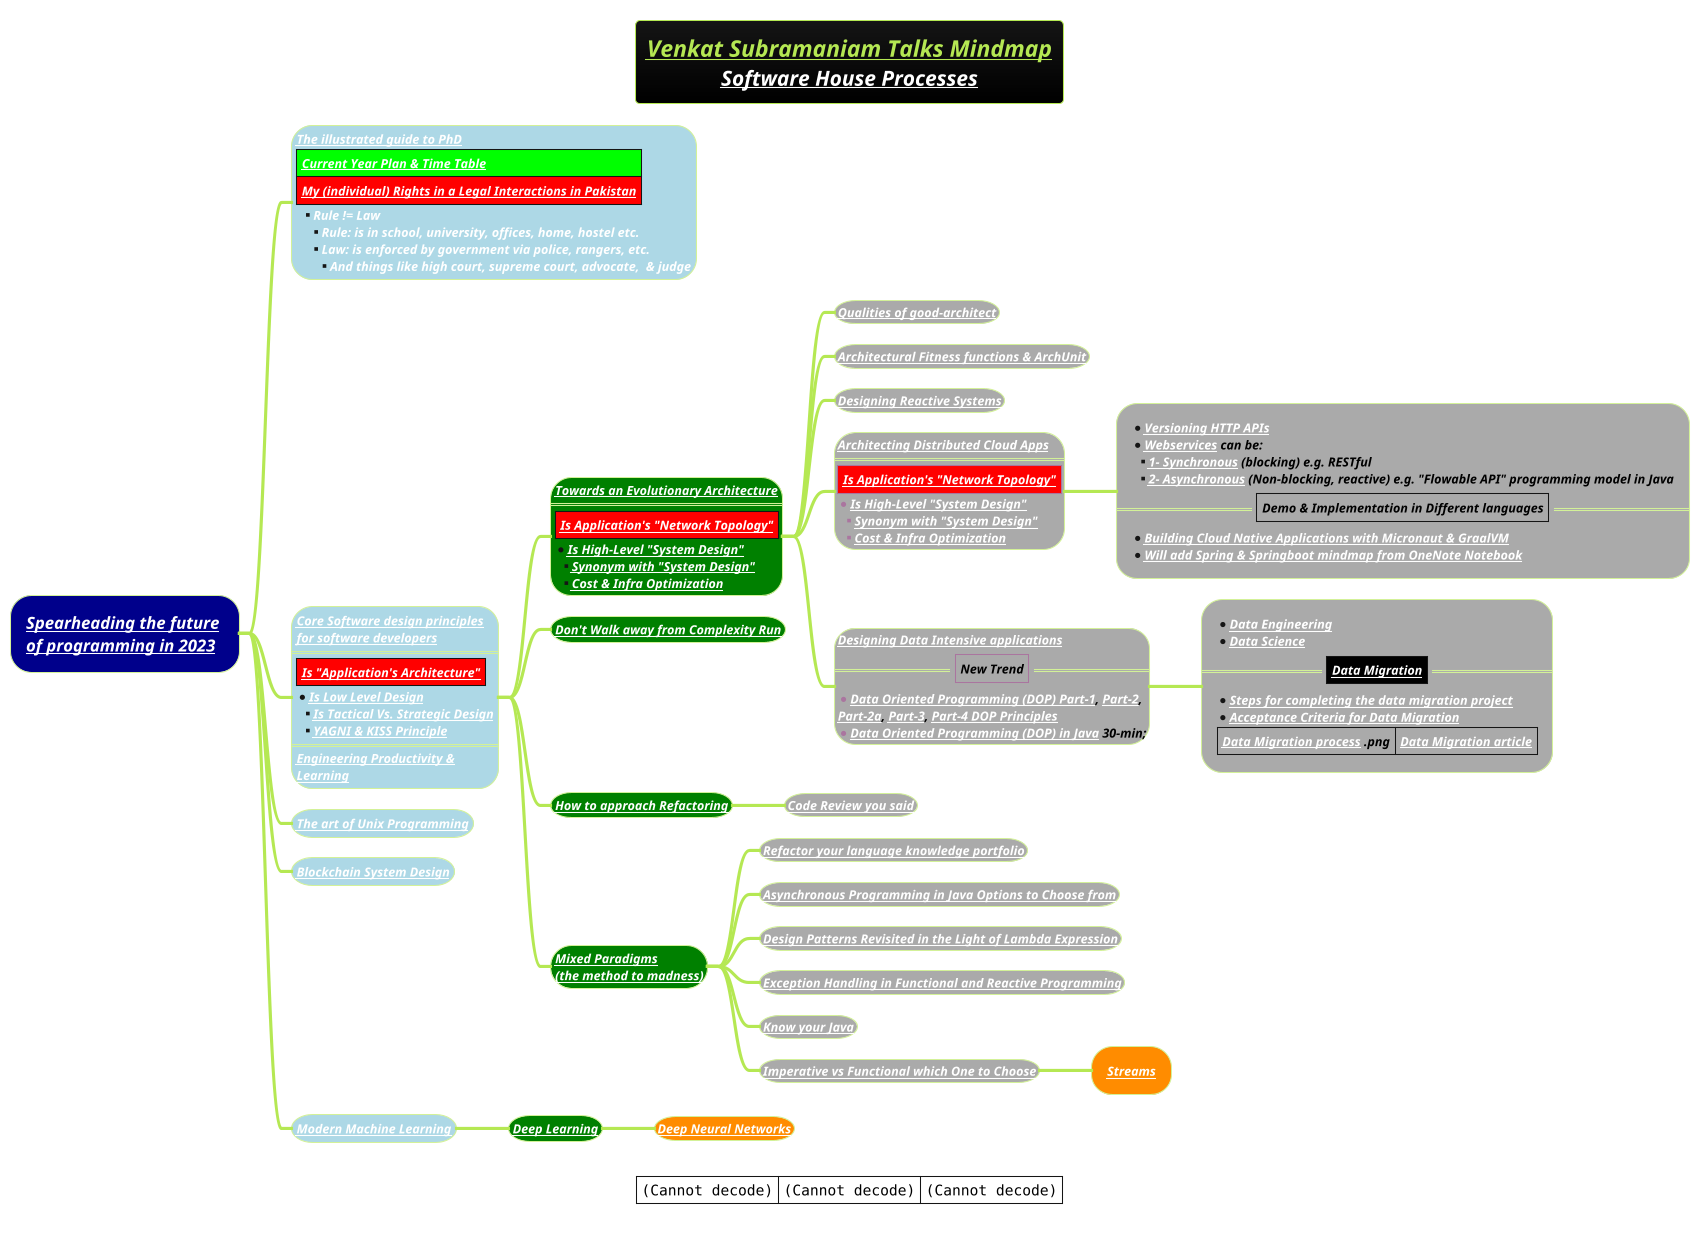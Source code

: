 @startmindmap
title =<i><b><u><size:18>Venkat Subramaniam Talks Mindmap \n<i>[[docs/1-business-analyst/client-management/software-house/Software-House-Processes.puml Software House Processes]]
!theme hacker
caption |<img:images/img_778.png>|<img:images/img_766.png>|<img:images/img_769.png>|
*[#darkblue] <i><color #black>[[docs/3-programming-languages/Venkat-Subramaniam/Spearheading-the-future-of-programming-2023.puml Spearheading the future]] \n<i><color #black>[[docs/3-programming-languages/Venkat-Subramaniam/Spearheading-the-future-of-programming-2023.puml of programming in 2023]]
**[#lightblue]:<color:white><i><size:12>[[docs/3-programming-languages/Venkat-Subramaniam/the-illustrated-guide-to-PhD.puml The illustrated guide to PhD]]
|<#lime><color:white><i><size:12>[[docs/3-programming-languages/Venkat-Subramaniam/current-year-plan.puml Current Year Plan & Time Table]]|
|<#red><color:white><i><size:12>[[docs/3-programming-languages/Venkat-Subramaniam/My-Rights-in-Legal-Interactions-in-Pakistan.puml My (individual) Rights in a Legal Interactions in Pakistan]]|
**<color:white><i><size:12>Rule != Law
***<color:white><i><size:12>Rule: is in school, university, offices, home, hostel etc.
***<color:white><i><size:12>Law: is enforced by government via police, rangers, etc.
****<color:white><i><size:12>And things like high court, supreme court, advocate,  & judge;

**[#lightblue]:<color:white><i><size:12>[[docs/3-programming-languages/Venkat-Subramaniam/Core-Software-design-principles-for-software-developers.puml Core Software design principles]]
<color:white><i><size:12>[[docs/3-programming-languages/Venkat-Subramaniam/Core-Software-design-principles-for-software-developers.puml for software developers]]
====
|<#red><b><i><color #black><size:12>[[docs/3-programming-languages/Venkat-Subramaniam/images/img_149.png Is "Application's Architecture"]]|
*<b><i><color #black><size:12>[[docs/3-programming-languages/Venkat-Subramaniam/Towards-an-Evolutionary-Architecture.puml Is Low Level Design]]
**<b><i><color #black><size:12>[[docs/3-programming-languages/Venkat-Subramaniam/Core-Software-design-principles-for-software-developers.puml Is Tactical Vs. Strategic Design]]
**<b><i><color #black><size:12>[[docs/3-programming-languages/Venkat-Subramaniam/Towards-an-Evolutionary-Architecture.puml YAGNI & KISS Principle]]
====
<b><i><color #black><size:12>[[docs/3-programming-languages/Venkat-Subramaniam/Engineering-Productivity-and-Learning.puml Engineering Productivity &]]
<b><i><color #black><size:12>[[docs/3-programming-languages/Venkat-Subramaniam/Engineering-Productivity-and-Learning.puml Learning]];

***[#green]:<b><i><color #black><size:12>[[docs/3-programming-languages/Venkat-Subramaniam/Towards-an-Evolutionary-Architecture.puml Towards an Evolutionary Architecture]]
====
|<#red><b><i><color #black><size:12>[[docs/3-programming-languages/Venkat-Subramaniam/images/img_149.png Is Application's "Network Topology"]]|
*<b><i><color #black><size:12>[[docs/3-programming-languages/Venkat-Subramaniam/Architecting-Distributed-Cloud-Apps.puml Is High-Level "System Design"]]
**<b><i><color #black><size:12>[[docs/3-programming-languages/Venkat-Subramaniam/Architecting-Distributed-Cloud-Apps.puml Synonym with "System Design"]]
**<b><i><color #black><size:12>[[docs/3-programming-languages/Venkat-Subramaniam/Architecting-Distributed-Cloud-Apps.puml Cost & Infra Optimization]];

****[#a] <b><i><color #black><size:12>[[docs/3-programming-languages/Venkat-Subramaniam/Qualities-of-good-architect.puml Qualities of good-architect]]
****[#a] <b><i><color #black><size:12>[[docs/3-programming-languages/Venkat-Subramaniam/Qualities-of-good-architect.puml Architectural Fitness functions & ArchUnit]]
****[#a] <b><i><color #black><size:12>[[docs/3-programming-languages/Venkat-Subramaniam/Designing-Reactive-Systems.puml Designing Reactive Systems]]

****[#a]:<b><i><color #black><size:12>[[docs/3-programming-languages/Venkat-Subramaniam/Architecting-Distributed-Cloud-Apps.puml Architecting Distributed Cloud Apps]]
====
|<#red><b><i><color #black><size:12>[[docs/3-programming-languages/Venkat-Subramaniam/images/img_149.png Is Application's "Network Topology"]]|
*<b><i><color #black><size:12>[[docs/3-programming-languages/Venkat-Subramaniam/Architecting-Distributed-Cloud-Apps.puml Is High-Level "System Design"]]
**<b><i><color #black><size:12>[[docs/3-programming-languages/Venkat-Subramaniam/Architecting-Distributed-Cloud-Apps.puml Synonym with "System Design"]]
**<b><i><color #black><size:12>[[docs/3-programming-languages/Venkat-Subramaniam/Architecting-Distributed-Cloud-Apps.puml Cost & Infra Optimization]];

*****[#a]:*<b><i><color #black><size:12>[[docs/3-programming-languages/Venkat-Subramaniam/Architecting-Distributed-Cloud-Apps.puml Versioning HTTP APIs]]
*<b><i><color #black><size:12>[[docs/3-programming-languages/Venkat-Subramaniam/webservice.puml Webservices]] can be:
**<b><i><color #black><size:12>[[https://www.youtube.com/watch?v=eWljhk1RvCM&list=PL9XzOCngAkqs0Q8ZRdafnSYExKQurZrBY&index=21&ab_channel=JeffreyRichter 1- Synchronous]] (blocking) e.g. RESTful
**<b><i><color #black><size:12>[[https://www.youtube.com/watch?v=Tu9WGaePtBA&list=PL9XzOCngAkqs0Q8ZRdafnSYExKQurZrBY&index=27&ab_channel=JeffreyRichter 2- Asynchronous]] (Non-blocking, reactive) e.g. "Flowable API" programming model in Java
==|<b><i><color #black><size:12>Demo & Implementation in Different languages|==
*<b><i><color #black><size:12>[[docs/3-programming-languages/Venkat-Subramaniam/Building-Cloud-Native-Applications-with-Micronaut-and-GraalVM.puml Building Cloud Native Applications with Micronaut & GraalVM]]
*<b><i><color #black><size:12>[[docs/3-programming-languages/Venkat-Subramaniam/Building-Cloud-Native-Applications-with-Micronaut-and-GraalVM.puml Will add Spring & Springboot mindmap from OneNote Notebook]];

****[#a]:<b><i><color #black><size:12>[[docs/books/1-books-backlog/DBMS/Designing-Data-Intensive-Applications.puml Designing Data Intensive applications]]
==|<b><i><color #black><size:12>New Trend|==
*<b><i><color #black><size:12>[[docs/3-programming-languages/Venkat-Subramaniam/images/img_605.png Data Oriented Programming (DOP) Part-1]], [[docs/3-programming-languages/Venkat-Subramaniam/images/img_609.png Part-2]],
<b><i><color #black><size:12>[[docs/3-programming-languages/Venkat-Subramaniam/images/img_590.png Part-2a]], [[docs/3-programming-languages/Venkat-Subramaniam/images/img_608.png Part-3]], [[docs/3-programming-languages/Venkat-Subramaniam/images/img_611.png Part-4 DOP Principles]]
*<b><i><color #black><size:12>[[https://www.youtube.com/watch?v=UQAw3pvZPCY&list=LL&index=13 Data Oriented Programming (DOP) in Java]] 30-min;;
*****[#a]:*<b><i><color #black><size:12>[[docs/AI-ML-DL-Data-Science-and-BigData/data-science/data-engineering/Data-Engineering.puml Data Engineering]]
*<b><i><color #black><size:12>[[docs/AI-ML-DL-Data-Science-and-BigData/data-science/Data-Science.puml Data Science]]
==|<#black><b><i><color #black><size:12>[[docs/AI-ML-DL-Data-Science-and-BigData/data-science/data-or-database-migration/Data-Migration.puml Data Migration]]|==
*<b><i><color #black><size:12>[[docs/AI-ML-DL-Data-Science-and-BigData/data-science/data-or-database-migration/steps-for-completing-the-data-migration-project.puml Steps for completing the data migration project]]
*<b><i><color #black><size:12>[[docs/AI-ML-DL-Data-Science-and-BigData/data-science/data-or-database-migration/Acceptance-Criteria-for-Data-Migration.puml Acceptance Criteria for Data Migration]]
|<b><i><color #black><size:12>[[docs/AI-ML-DL-Data-Science-and-BigData/data-science/data-or-database-migration/images/img_1.png Data Migration process]] .png|<b><i><color #black><size:12>[[https://corporatefinanceinstitute.com/resources/data-science/data-migration/ Data Migration article]]|;

***[#green] <b><i><color #black><size:12>[[docs/3-programming-languages/Venkat-Subramaniam/Do-not-Walk-Away-From-Complexity-Run.puml Don't Walk away from Complexity Run]]
***[#green] <b><i><color #black><size:12>[[docs/3-programming-languages/Venkat-Subramaniam/how-to-approach-refactoring.puml How to approach Refactoring]]
****[#a] <b><i><color #black><size:12>[[docs/3-programming-languages/Venkat-Subramaniam/Code-Review-you-said.puml Code Review you said]]
***[#green] <b><i><color #black><size:12>[[docs/3-programming-languages/Venkat-Subramaniam/mixed-paradigms-(the-method-to-madness).puml Mixed Paradigms]] \n<b><i><color #black><size:12>[[docs/3-programming-languages/Venkat-Subramaniam/mixed-paradigms-(the-method-to-madness).puml (the method to madness)]]
****[#a] <b><i><color #black><size:12>[[docs/3-programming-languages/Venkat-Subramaniam/Refactor-your-language-knowledge-portfolio-(we-are-what-we-can-code-in).puml Refactor your language knowledge portfolio]]
****[#a] <b><i><color #black><size:12>[[docs/3-programming-languages/Venkat-Subramaniam/Asynchronous-Programming-in-Java-Options-to-Choose-from.puml Asynchronous Programming in Java Options to Choose from]]
****[#a] <b><i><color #black><size:12>[[docs/3-programming-languages/Venkat-Subramaniam/Design-Patterns-revisited-in-the-Light-of-Lambda-Expression.puml Design Patterns Revisited in the Light of Lambda Expression]]
****[#a] <b><i><color #black><size:12>[[docs/3-programming-languages/Venkat-Subramaniam/Exception-Handling-in-Functional-and-Reactive-Programming.puml Exception Handling in Functional and Reactive Programming]]
****[#a] <b><i><color #black><size:12>[[docs/3-programming-languages/Venkat-Subramaniam/Know-your-java-venkat.puml Know your Java]]
****[#a] <b><i><color #black><size:12>[[docs/3-programming-languages/Venkat-Subramaniam/Imperative-vs-Functional-Which-one-to-Choose.puml Imperative vs Functional which One to Choose]]
*****[#darkorange] <b><i><color #black><size:12>[[docs/3-programming-languages/Venkat-Subramaniam/Streams.puml Streams]]

**[#lightblue] <color:white><i><size:12>[[docs/3-programming-languages/Venkat-Subramaniam/The-art-of-UNIX-Programming.puml The art of Unix Programming]]
**[#lightblue] <color:white><i><size:12>[[docs/blockchain/Blockchain-System-Design.puml Blockchain System Design]]

**[#lightblue] <b><i><color #black><size:12>[[docs/AI-ML-DL-Data-Science-and-BigData/machine-learning-ML/Modern-Machine-Learning.puml Modern Machine Learning]]
***[#green] <b><i><color #black><size:12>[[docs/AI-ML-DL-Data-Science-and-BigData/machine-learning-ML/3-deep-learning-DL/Deep-Learning.puml Deep Learning]]
****[#darkorange] <b><i><color #black><size:12>[[docs/AI-ML-DL-Data-Science-and-BigData/machine-learning-ML/3-deep-learning-DL/Neural-Network-Architecture.puml Deep Neural Networks]]

@endmindmap
